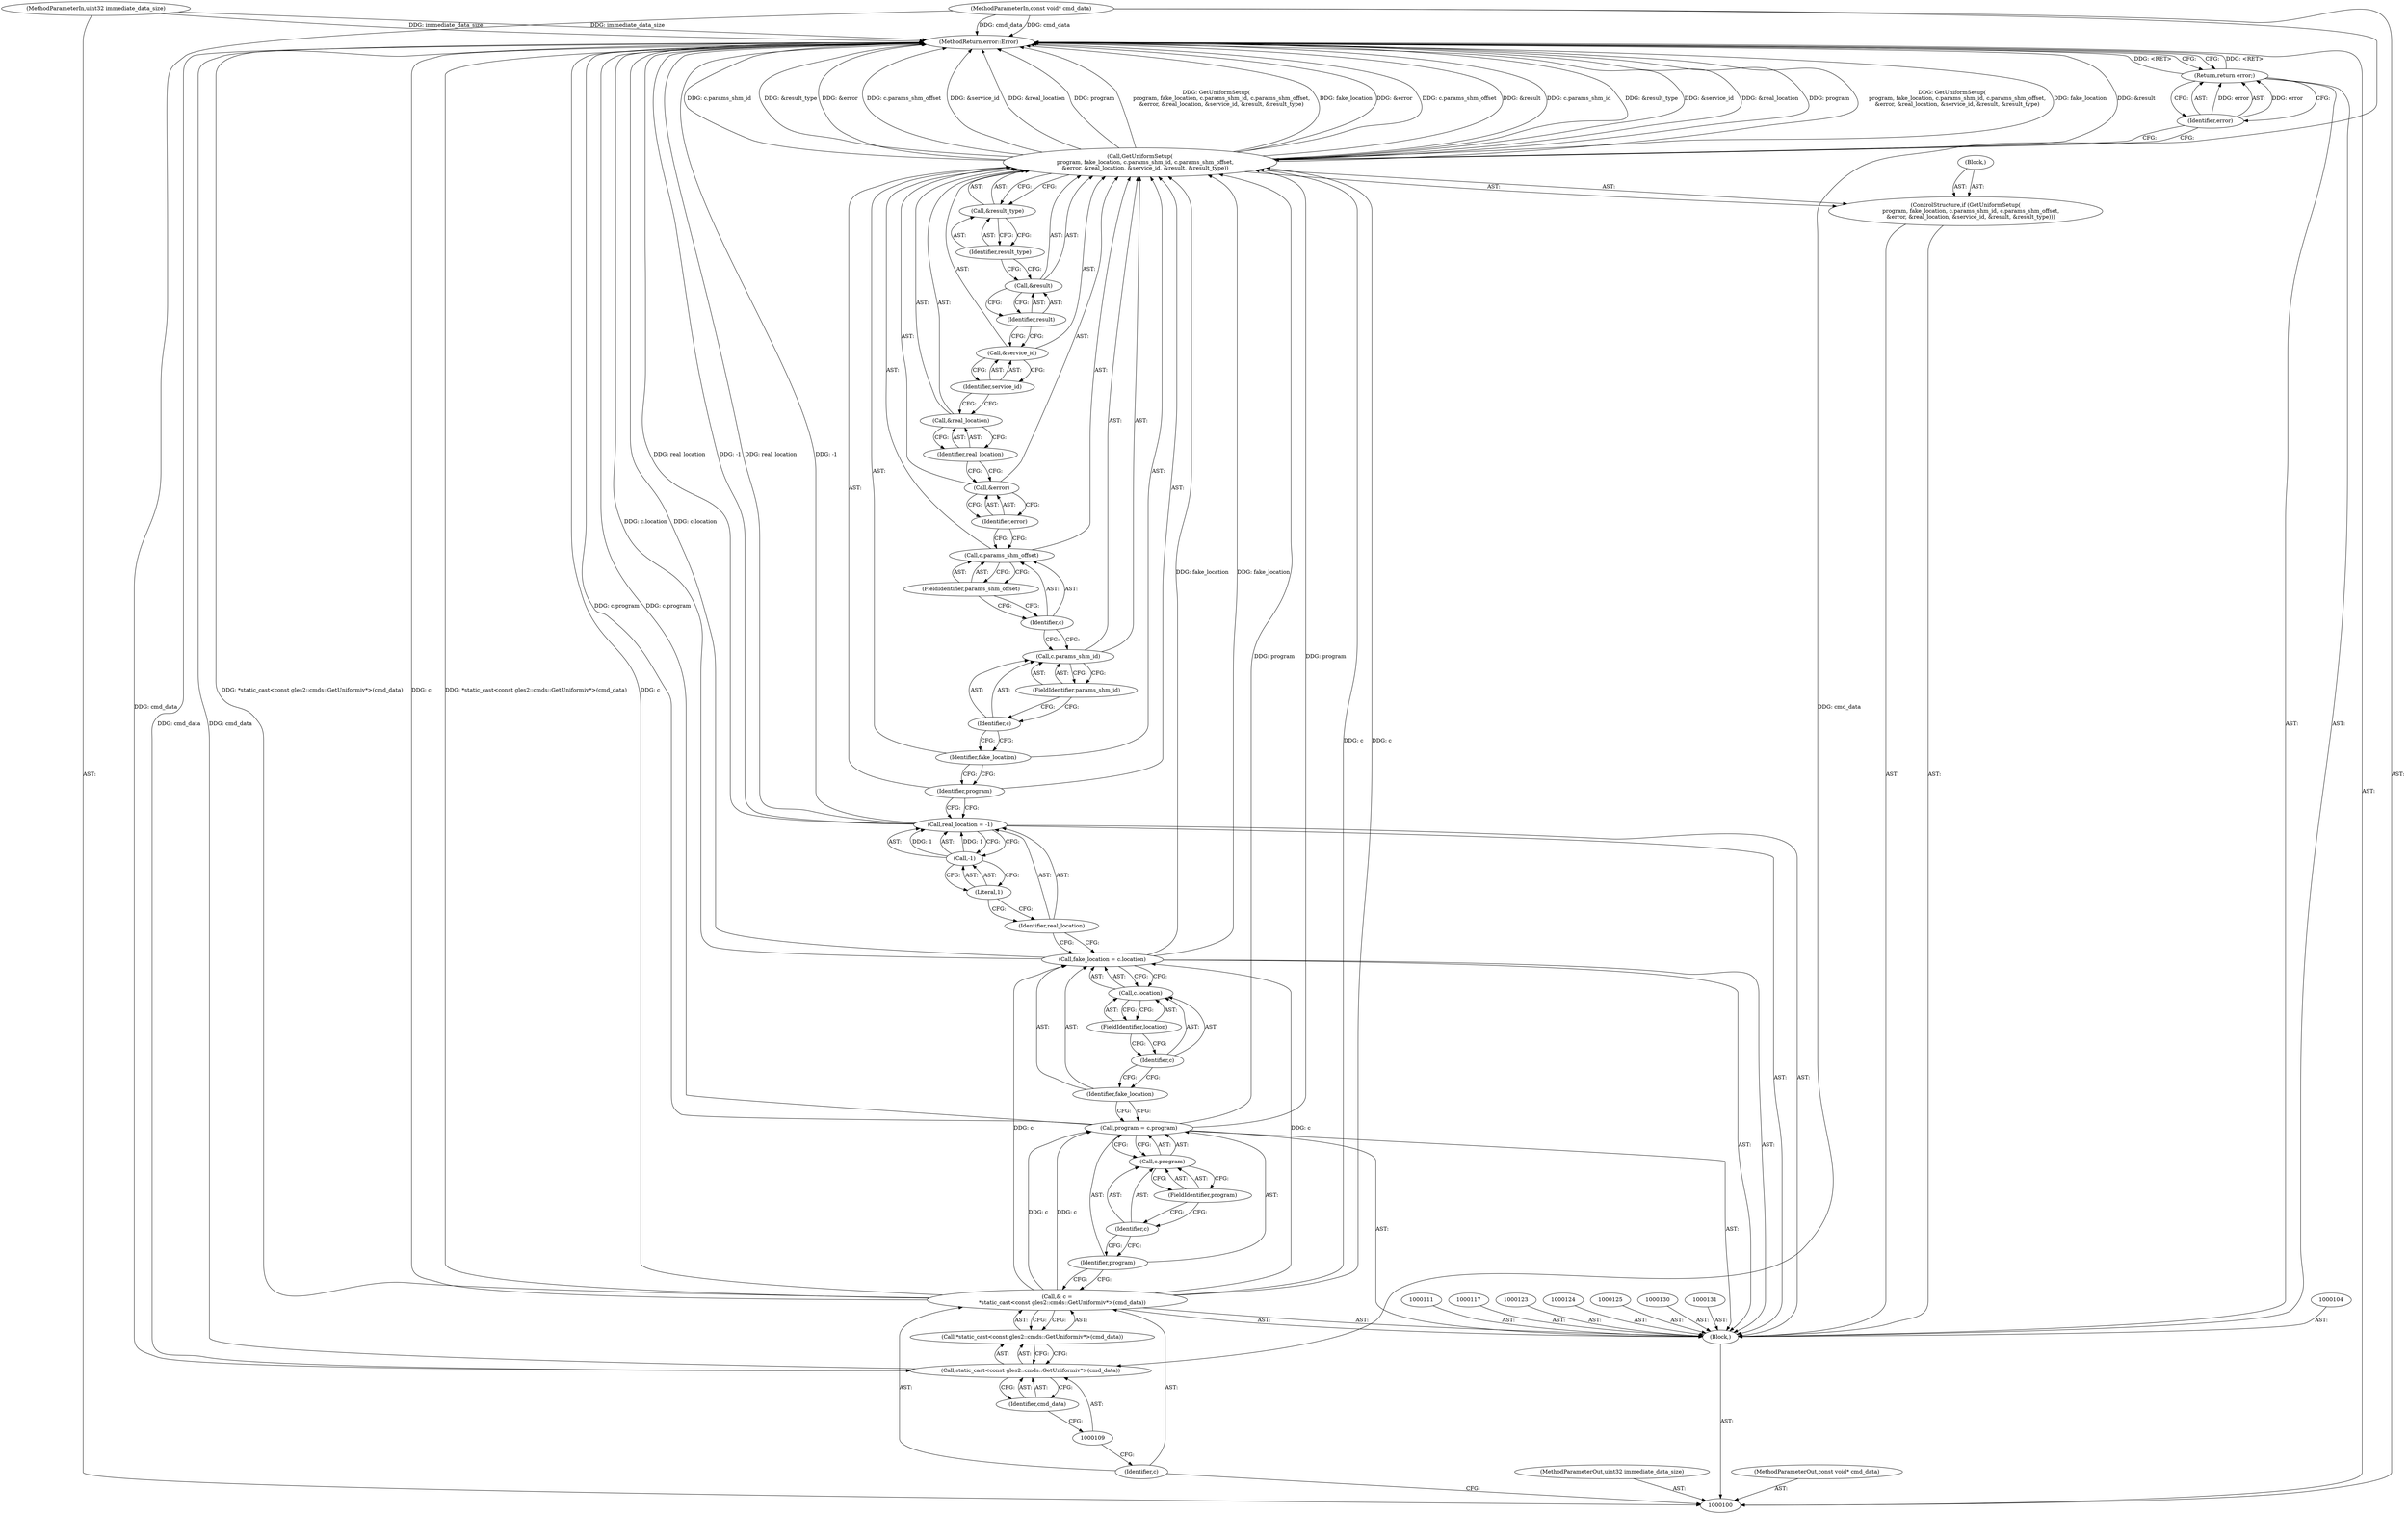digraph "1_Chrome_181c7400b2bf50ba02ac77149749fb419b4d4797_1" {
"1000155" [label="(MethodReturn,error::Error)"];
"1000101" [label="(MethodParameterIn,uint32 immediate_data_size)"];
"1000207" [label="(MethodParameterOut,uint32 immediate_data_size)"];
"1000132" [label="(ControlStructure,if (GetUniformSetup(\n      program, fake_location, c.params_shm_id, c.params_shm_offset,\n      &error, &real_location, &service_id, &result, &result_type)))"];
"1000133" [label="(Call,GetUniformSetup(\n      program, fake_location, c.params_shm_id, c.params_shm_offset,\n      &error, &real_location, &service_id, &result, &result_type))"];
"1000135" [label="(Identifier,fake_location)"];
"1000136" [label="(Call,c.params_shm_id)"];
"1000137" [label="(Identifier,c)"];
"1000138" [label="(FieldIdentifier,params_shm_id)"];
"1000139" [label="(Call,c.params_shm_offset)"];
"1000140" [label="(Identifier,c)"];
"1000141" [label="(FieldIdentifier,params_shm_offset)"];
"1000134" [label="(Identifier,program)"];
"1000144" [label="(Call,&real_location)"];
"1000145" [label="(Identifier,real_location)"];
"1000146" [label="(Call,&service_id)"];
"1000147" [label="(Identifier,service_id)"];
"1000148" [label="(Call,&result)"];
"1000149" [label="(Identifier,result)"];
"1000150" [label="(Call,&result_type)"];
"1000151" [label="(Identifier,result_type)"];
"1000142" [label="(Call,&error)"];
"1000152" [label="(Block,)"];
"1000143" [label="(Identifier,error)"];
"1000153" [label="(Return,return error;)"];
"1000154" [label="(Identifier,error)"];
"1000102" [label="(MethodParameterIn,const void* cmd_data)"];
"1000208" [label="(MethodParameterOut,const void* cmd_data)"];
"1000103" [label="(Block,)"];
"1000105" [label="(Call,& c =\n      *static_cast<const gles2::cmds::GetUniformiv*>(cmd_data))"];
"1000106" [label="(Identifier,c)"];
"1000110" [label="(Identifier,cmd_data)"];
"1000107" [label="(Call,*static_cast<const gles2::cmds::GetUniformiv*>(cmd_data))"];
"1000108" [label="(Call,static_cast<const gles2::cmds::GetUniformiv*>(cmd_data))"];
"1000114" [label="(Call,c.program)"];
"1000115" [label="(Identifier,c)"];
"1000116" [label="(FieldIdentifier,program)"];
"1000112" [label="(Call,program = c.program)"];
"1000113" [label="(Identifier,program)"];
"1000120" [label="(Call,c.location)"];
"1000121" [label="(Identifier,c)"];
"1000122" [label="(FieldIdentifier,location)"];
"1000118" [label="(Call,fake_location = c.location)"];
"1000119" [label="(Identifier,fake_location)"];
"1000128" [label="(Call,-1)"];
"1000129" [label="(Literal,1)"];
"1000126" [label="(Call,real_location = -1)"];
"1000127" [label="(Identifier,real_location)"];
"1000155" -> "1000100"  [label="AST: "];
"1000155" -> "1000153"  [label="CFG: "];
"1000153" -> "1000155"  [label="DDG: <RET>"];
"1000133" -> "1000155"  [label="DDG: &error"];
"1000133" -> "1000155"  [label="DDG: c.params_shm_offset"];
"1000133" -> "1000155"  [label="DDG: &result"];
"1000133" -> "1000155"  [label="DDG: c.params_shm_id"];
"1000133" -> "1000155"  [label="DDG: &result_type"];
"1000133" -> "1000155"  [label="DDG: &service_id"];
"1000133" -> "1000155"  [label="DDG: &real_location"];
"1000133" -> "1000155"  [label="DDG: program"];
"1000133" -> "1000155"  [label="DDG: GetUniformSetup(\n      program, fake_location, c.params_shm_id, c.params_shm_offset,\n      &error, &real_location, &service_id, &result, &result_type)"];
"1000133" -> "1000155"  [label="DDG: fake_location"];
"1000105" -> "1000155"  [label="DDG: *static_cast<const gles2::cmds::GetUniformiv*>(cmd_data)"];
"1000105" -> "1000155"  [label="DDG: c"];
"1000112" -> "1000155"  [label="DDG: c.program"];
"1000126" -> "1000155"  [label="DDG: real_location"];
"1000126" -> "1000155"  [label="DDG: -1"];
"1000102" -> "1000155"  [label="DDG: cmd_data"];
"1000101" -> "1000155"  [label="DDG: immediate_data_size"];
"1000108" -> "1000155"  [label="DDG: cmd_data"];
"1000118" -> "1000155"  [label="DDG: c.location"];
"1000101" -> "1000100"  [label="AST: "];
"1000101" -> "1000155"  [label="DDG: immediate_data_size"];
"1000207" -> "1000100"  [label="AST: "];
"1000132" -> "1000103"  [label="AST: "];
"1000133" -> "1000132"  [label="AST: "];
"1000152" -> "1000132"  [label="AST: "];
"1000133" -> "1000132"  [label="AST: "];
"1000133" -> "1000150"  [label="CFG: "];
"1000134" -> "1000133"  [label="AST: "];
"1000135" -> "1000133"  [label="AST: "];
"1000136" -> "1000133"  [label="AST: "];
"1000139" -> "1000133"  [label="AST: "];
"1000142" -> "1000133"  [label="AST: "];
"1000144" -> "1000133"  [label="AST: "];
"1000146" -> "1000133"  [label="AST: "];
"1000148" -> "1000133"  [label="AST: "];
"1000150" -> "1000133"  [label="AST: "];
"1000154" -> "1000133"  [label="CFG: "];
"1000133" -> "1000155"  [label="DDG: &error"];
"1000133" -> "1000155"  [label="DDG: c.params_shm_offset"];
"1000133" -> "1000155"  [label="DDG: &result"];
"1000133" -> "1000155"  [label="DDG: c.params_shm_id"];
"1000133" -> "1000155"  [label="DDG: &result_type"];
"1000133" -> "1000155"  [label="DDG: &service_id"];
"1000133" -> "1000155"  [label="DDG: &real_location"];
"1000133" -> "1000155"  [label="DDG: program"];
"1000133" -> "1000155"  [label="DDG: GetUniformSetup(\n      program, fake_location, c.params_shm_id, c.params_shm_offset,\n      &error, &real_location, &service_id, &result, &result_type)"];
"1000133" -> "1000155"  [label="DDG: fake_location"];
"1000112" -> "1000133"  [label="DDG: program"];
"1000118" -> "1000133"  [label="DDG: fake_location"];
"1000105" -> "1000133"  [label="DDG: c"];
"1000135" -> "1000133"  [label="AST: "];
"1000135" -> "1000134"  [label="CFG: "];
"1000137" -> "1000135"  [label="CFG: "];
"1000136" -> "1000133"  [label="AST: "];
"1000136" -> "1000138"  [label="CFG: "];
"1000137" -> "1000136"  [label="AST: "];
"1000138" -> "1000136"  [label="AST: "];
"1000140" -> "1000136"  [label="CFG: "];
"1000137" -> "1000136"  [label="AST: "];
"1000137" -> "1000135"  [label="CFG: "];
"1000138" -> "1000137"  [label="CFG: "];
"1000138" -> "1000136"  [label="AST: "];
"1000138" -> "1000137"  [label="CFG: "];
"1000136" -> "1000138"  [label="CFG: "];
"1000139" -> "1000133"  [label="AST: "];
"1000139" -> "1000141"  [label="CFG: "];
"1000140" -> "1000139"  [label="AST: "];
"1000141" -> "1000139"  [label="AST: "];
"1000143" -> "1000139"  [label="CFG: "];
"1000140" -> "1000139"  [label="AST: "];
"1000140" -> "1000136"  [label="CFG: "];
"1000141" -> "1000140"  [label="CFG: "];
"1000141" -> "1000139"  [label="AST: "];
"1000141" -> "1000140"  [label="CFG: "];
"1000139" -> "1000141"  [label="CFG: "];
"1000134" -> "1000133"  [label="AST: "];
"1000134" -> "1000126"  [label="CFG: "];
"1000135" -> "1000134"  [label="CFG: "];
"1000144" -> "1000133"  [label="AST: "];
"1000144" -> "1000145"  [label="CFG: "];
"1000145" -> "1000144"  [label="AST: "];
"1000147" -> "1000144"  [label="CFG: "];
"1000145" -> "1000144"  [label="AST: "];
"1000145" -> "1000142"  [label="CFG: "];
"1000144" -> "1000145"  [label="CFG: "];
"1000146" -> "1000133"  [label="AST: "];
"1000146" -> "1000147"  [label="CFG: "];
"1000147" -> "1000146"  [label="AST: "];
"1000149" -> "1000146"  [label="CFG: "];
"1000147" -> "1000146"  [label="AST: "];
"1000147" -> "1000144"  [label="CFG: "];
"1000146" -> "1000147"  [label="CFG: "];
"1000148" -> "1000133"  [label="AST: "];
"1000148" -> "1000149"  [label="CFG: "];
"1000149" -> "1000148"  [label="AST: "];
"1000151" -> "1000148"  [label="CFG: "];
"1000149" -> "1000148"  [label="AST: "];
"1000149" -> "1000146"  [label="CFG: "];
"1000148" -> "1000149"  [label="CFG: "];
"1000150" -> "1000133"  [label="AST: "];
"1000150" -> "1000151"  [label="CFG: "];
"1000151" -> "1000150"  [label="AST: "];
"1000133" -> "1000150"  [label="CFG: "];
"1000151" -> "1000150"  [label="AST: "];
"1000151" -> "1000148"  [label="CFG: "];
"1000150" -> "1000151"  [label="CFG: "];
"1000142" -> "1000133"  [label="AST: "];
"1000142" -> "1000143"  [label="CFG: "];
"1000143" -> "1000142"  [label="AST: "];
"1000145" -> "1000142"  [label="CFG: "];
"1000152" -> "1000132"  [label="AST: "];
"1000143" -> "1000142"  [label="AST: "];
"1000143" -> "1000139"  [label="CFG: "];
"1000142" -> "1000143"  [label="CFG: "];
"1000153" -> "1000103"  [label="AST: "];
"1000153" -> "1000154"  [label="CFG: "];
"1000154" -> "1000153"  [label="AST: "];
"1000155" -> "1000153"  [label="CFG: "];
"1000153" -> "1000155"  [label="DDG: <RET>"];
"1000154" -> "1000153"  [label="DDG: error"];
"1000154" -> "1000153"  [label="AST: "];
"1000154" -> "1000133"  [label="CFG: "];
"1000153" -> "1000154"  [label="CFG: "];
"1000154" -> "1000153"  [label="DDG: error"];
"1000102" -> "1000100"  [label="AST: "];
"1000102" -> "1000155"  [label="DDG: cmd_data"];
"1000102" -> "1000108"  [label="DDG: cmd_data"];
"1000208" -> "1000100"  [label="AST: "];
"1000103" -> "1000100"  [label="AST: "];
"1000104" -> "1000103"  [label="AST: "];
"1000105" -> "1000103"  [label="AST: "];
"1000111" -> "1000103"  [label="AST: "];
"1000112" -> "1000103"  [label="AST: "];
"1000117" -> "1000103"  [label="AST: "];
"1000118" -> "1000103"  [label="AST: "];
"1000123" -> "1000103"  [label="AST: "];
"1000124" -> "1000103"  [label="AST: "];
"1000125" -> "1000103"  [label="AST: "];
"1000126" -> "1000103"  [label="AST: "];
"1000130" -> "1000103"  [label="AST: "];
"1000131" -> "1000103"  [label="AST: "];
"1000132" -> "1000103"  [label="AST: "];
"1000153" -> "1000103"  [label="AST: "];
"1000105" -> "1000103"  [label="AST: "];
"1000105" -> "1000107"  [label="CFG: "];
"1000106" -> "1000105"  [label="AST: "];
"1000107" -> "1000105"  [label="AST: "];
"1000113" -> "1000105"  [label="CFG: "];
"1000105" -> "1000155"  [label="DDG: *static_cast<const gles2::cmds::GetUniformiv*>(cmd_data)"];
"1000105" -> "1000155"  [label="DDG: c"];
"1000105" -> "1000112"  [label="DDG: c"];
"1000105" -> "1000118"  [label="DDG: c"];
"1000105" -> "1000133"  [label="DDG: c"];
"1000106" -> "1000105"  [label="AST: "];
"1000106" -> "1000100"  [label="CFG: "];
"1000109" -> "1000106"  [label="CFG: "];
"1000110" -> "1000108"  [label="AST: "];
"1000110" -> "1000109"  [label="CFG: "];
"1000108" -> "1000110"  [label="CFG: "];
"1000107" -> "1000105"  [label="AST: "];
"1000107" -> "1000108"  [label="CFG: "];
"1000108" -> "1000107"  [label="AST: "];
"1000105" -> "1000107"  [label="CFG: "];
"1000108" -> "1000107"  [label="AST: "];
"1000108" -> "1000110"  [label="CFG: "];
"1000109" -> "1000108"  [label="AST: "];
"1000110" -> "1000108"  [label="AST: "];
"1000107" -> "1000108"  [label="CFG: "];
"1000108" -> "1000155"  [label="DDG: cmd_data"];
"1000102" -> "1000108"  [label="DDG: cmd_data"];
"1000114" -> "1000112"  [label="AST: "];
"1000114" -> "1000116"  [label="CFG: "];
"1000115" -> "1000114"  [label="AST: "];
"1000116" -> "1000114"  [label="AST: "];
"1000112" -> "1000114"  [label="CFG: "];
"1000115" -> "1000114"  [label="AST: "];
"1000115" -> "1000113"  [label="CFG: "];
"1000116" -> "1000115"  [label="CFG: "];
"1000116" -> "1000114"  [label="AST: "];
"1000116" -> "1000115"  [label="CFG: "];
"1000114" -> "1000116"  [label="CFG: "];
"1000112" -> "1000103"  [label="AST: "];
"1000112" -> "1000114"  [label="CFG: "];
"1000113" -> "1000112"  [label="AST: "];
"1000114" -> "1000112"  [label="AST: "];
"1000119" -> "1000112"  [label="CFG: "];
"1000112" -> "1000155"  [label="DDG: c.program"];
"1000105" -> "1000112"  [label="DDG: c"];
"1000112" -> "1000133"  [label="DDG: program"];
"1000113" -> "1000112"  [label="AST: "];
"1000113" -> "1000105"  [label="CFG: "];
"1000115" -> "1000113"  [label="CFG: "];
"1000120" -> "1000118"  [label="AST: "];
"1000120" -> "1000122"  [label="CFG: "];
"1000121" -> "1000120"  [label="AST: "];
"1000122" -> "1000120"  [label="AST: "];
"1000118" -> "1000120"  [label="CFG: "];
"1000121" -> "1000120"  [label="AST: "];
"1000121" -> "1000119"  [label="CFG: "];
"1000122" -> "1000121"  [label="CFG: "];
"1000122" -> "1000120"  [label="AST: "];
"1000122" -> "1000121"  [label="CFG: "];
"1000120" -> "1000122"  [label="CFG: "];
"1000118" -> "1000103"  [label="AST: "];
"1000118" -> "1000120"  [label="CFG: "];
"1000119" -> "1000118"  [label="AST: "];
"1000120" -> "1000118"  [label="AST: "];
"1000127" -> "1000118"  [label="CFG: "];
"1000118" -> "1000155"  [label="DDG: c.location"];
"1000105" -> "1000118"  [label="DDG: c"];
"1000118" -> "1000133"  [label="DDG: fake_location"];
"1000119" -> "1000118"  [label="AST: "];
"1000119" -> "1000112"  [label="CFG: "];
"1000121" -> "1000119"  [label="CFG: "];
"1000128" -> "1000126"  [label="AST: "];
"1000128" -> "1000129"  [label="CFG: "];
"1000129" -> "1000128"  [label="AST: "];
"1000126" -> "1000128"  [label="CFG: "];
"1000128" -> "1000126"  [label="DDG: 1"];
"1000129" -> "1000128"  [label="AST: "];
"1000129" -> "1000127"  [label="CFG: "];
"1000128" -> "1000129"  [label="CFG: "];
"1000126" -> "1000103"  [label="AST: "];
"1000126" -> "1000128"  [label="CFG: "];
"1000127" -> "1000126"  [label="AST: "];
"1000128" -> "1000126"  [label="AST: "];
"1000134" -> "1000126"  [label="CFG: "];
"1000126" -> "1000155"  [label="DDG: real_location"];
"1000126" -> "1000155"  [label="DDG: -1"];
"1000128" -> "1000126"  [label="DDG: 1"];
"1000127" -> "1000126"  [label="AST: "];
"1000127" -> "1000118"  [label="CFG: "];
"1000129" -> "1000127"  [label="CFG: "];
}
